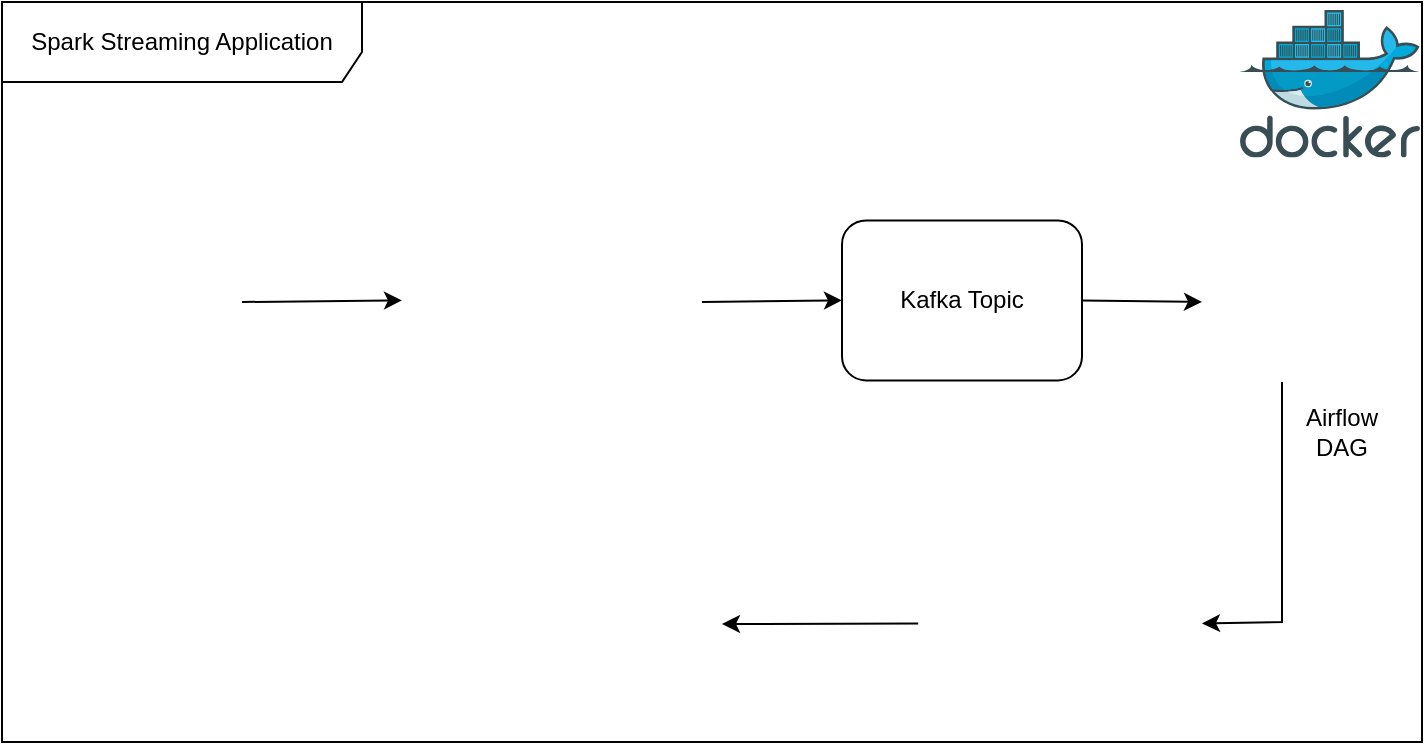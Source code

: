 <mxfile version="22.0.4" type="device">
  <diagram name="Page-1" id="KZbw-aMRRWgdPPfqXTOk">
    <mxGraphModel dx="974" dy="382" grid="1" gridSize="10" guides="1" tooltips="1" connect="1" arrows="1" fold="1" page="1" pageScale="1" pageWidth="850" pageHeight="1100" math="0" shadow="0">
      <root>
        <mxCell id="0" />
        <mxCell id="1" parent="0" />
        <mxCell id="Rt7lKfmlCC0pvrDloMqi-2" value="" style="shape=image;verticalLabelPosition=bottom;labelBackgroundColor=default;verticalAlign=top;aspect=fixed;imageAspect=0;image=https://t4.ftcdn.net/jpg/03/22/95/69/360_F_322956978_9ESBVewTYdhSu9G6qf2JazX9tUsdh53g.jpg;" vertex="1" parent="1">
          <mxGeometry x="40" y="200" width="80" height="80" as="geometry" />
        </mxCell>
        <mxCell id="Rt7lKfmlCC0pvrDloMqi-5" value="" style="shape=image;verticalLabelPosition=bottom;labelBackgroundColor=default;verticalAlign=top;aspect=fixed;imageAspect=0;image=https://www.entechlog.com/images/blog/vendor-logos/kafka.png;" vertex="1" parent="1">
          <mxGeometry x="200" y="200" width="150" height="78.38" as="geometry" />
        </mxCell>
        <mxCell id="Rt7lKfmlCC0pvrDloMqi-6" value="" style="shape=image;verticalLabelPosition=bottom;labelBackgroundColor=default;verticalAlign=top;aspect=fixed;imageAspect=0;image=https://miro.medium.com/v2/resize:fit:700/1*qCXA0Ex9wlEMl8igYsOkhw.png;" vertex="1" parent="1">
          <mxGeometry x="600" y="200" width="80" height="80" as="geometry" />
        </mxCell>
        <mxCell id="Rt7lKfmlCC0pvrDloMqi-7" value="Spark Streaming Application" style="shape=umlFrame;whiteSpace=wrap;html=1;pointerEvents=0;width=180;height=40;" vertex="1" parent="1">
          <mxGeometry y="90" width="710" height="370" as="geometry" />
        </mxCell>
        <mxCell id="Rt7lKfmlCC0pvrDloMqi-8" value="" style="image;sketch=0;aspect=fixed;html=1;points=[];align=center;fontSize=12;image=img/lib/mscae/Docker.svg;" vertex="1" parent="1">
          <mxGeometry x="619" y="94" width="90" height="73.8" as="geometry" />
        </mxCell>
        <mxCell id="Rt7lKfmlCC0pvrDloMqi-9" value="" style="shape=image;verticalLabelPosition=bottom;labelBackgroundColor=default;verticalAlign=top;aspect=fixed;imageAspect=0;image=https://cdn-images-1.medium.com/max/851/1*nPcdyVwgcuEZiEZiRqApug.jpeg;" vertex="1" parent="1">
          <mxGeometry x="458.09" y="360.73" width="141.91" height="80" as="geometry" />
        </mxCell>
        <mxCell id="Rt7lKfmlCC0pvrDloMqi-10" value="" style="shape=image;verticalLabelPosition=bottom;labelBackgroundColor=default;verticalAlign=top;aspect=fixed;imageAspect=0;image=https://refactorizando.com/en/wp-content/uploads/2023/06/Cassandra-1.png;" vertex="1" parent="1">
          <mxGeometry x="200" y="360.73" width="160" height="74.27" as="geometry" />
        </mxCell>
        <mxCell id="Rt7lKfmlCC0pvrDloMqi-11" value="Kafka Topic" style="rounded=1;whiteSpace=wrap;html=1;" vertex="1" parent="1">
          <mxGeometry x="420" y="199.19" width="120" height="80" as="geometry" />
        </mxCell>
        <mxCell id="Rt7lKfmlCC0pvrDloMqi-12" value="" style="endArrow=classic;html=1;rounded=0;exitX=1;exitY=0.5;exitDx=0;exitDy=0;entryX=0;entryY=0.5;entryDx=0;entryDy=0;" edge="1" parent="1" source="Rt7lKfmlCC0pvrDloMqi-2" target="Rt7lKfmlCC0pvrDloMqi-5">
          <mxGeometry width="50" height="50" relative="1" as="geometry">
            <mxPoint x="340" y="330" as="sourcePoint" />
            <mxPoint x="390" y="280" as="targetPoint" />
          </mxGeometry>
        </mxCell>
        <mxCell id="Rt7lKfmlCC0pvrDloMqi-13" value="" style="endArrow=classic;html=1;rounded=0;entryX=0;entryY=0.5;entryDx=0;entryDy=0;" edge="1" parent="1" target="Rt7lKfmlCC0pvrDloMqi-11">
          <mxGeometry width="50" height="50" relative="1" as="geometry">
            <mxPoint x="350" y="240" as="sourcePoint" />
            <mxPoint x="430" y="249" as="targetPoint" />
          </mxGeometry>
        </mxCell>
        <mxCell id="Rt7lKfmlCC0pvrDloMqi-14" value="" style="endArrow=classic;html=1;rounded=0;exitX=1;exitY=0.5;exitDx=0;exitDy=0;entryX=0;entryY=0.5;entryDx=0;entryDy=0;" edge="1" parent="1" source="Rt7lKfmlCC0pvrDloMqi-11" target="Rt7lKfmlCC0pvrDloMqi-6">
          <mxGeometry width="50" height="50" relative="1" as="geometry">
            <mxPoint x="560" y="291" as="sourcePoint" />
            <mxPoint x="640" y="290" as="targetPoint" />
          </mxGeometry>
        </mxCell>
        <mxCell id="Rt7lKfmlCC0pvrDloMqi-15" value="" style="endArrow=classic;html=1;rounded=0;exitX=0.5;exitY=1;exitDx=0;exitDy=0;entryX=1;entryY=0.5;entryDx=0;entryDy=0;" edge="1" parent="1" source="Rt7lKfmlCC0pvrDloMqi-6" target="Rt7lKfmlCC0pvrDloMqi-9">
          <mxGeometry width="50" height="50" relative="1" as="geometry">
            <mxPoint x="640" y="351" as="sourcePoint" />
            <mxPoint x="720" y="350" as="targetPoint" />
            <Array as="points">
              <mxPoint x="640" y="400" />
            </Array>
          </mxGeometry>
        </mxCell>
        <mxCell id="Rt7lKfmlCC0pvrDloMqi-16" value="" style="endArrow=classic;html=1;rounded=0;exitX=0;exitY=0.5;exitDx=0;exitDy=0;" edge="1" parent="1" source="Rt7lKfmlCC0pvrDloMqi-9">
          <mxGeometry width="50" height="50" relative="1" as="geometry">
            <mxPoint x="440" y="341" as="sourcePoint" />
            <mxPoint x="360" y="401" as="targetPoint" />
          </mxGeometry>
        </mxCell>
        <mxCell id="Rt7lKfmlCC0pvrDloMqi-17" value="Airflow DAG" style="text;html=1;strokeColor=none;fillColor=none;align=center;verticalAlign=middle;whiteSpace=wrap;rounded=0;" vertex="1" parent="1">
          <mxGeometry x="640" y="290" width="60" height="30" as="geometry" />
        </mxCell>
      </root>
    </mxGraphModel>
  </diagram>
</mxfile>
